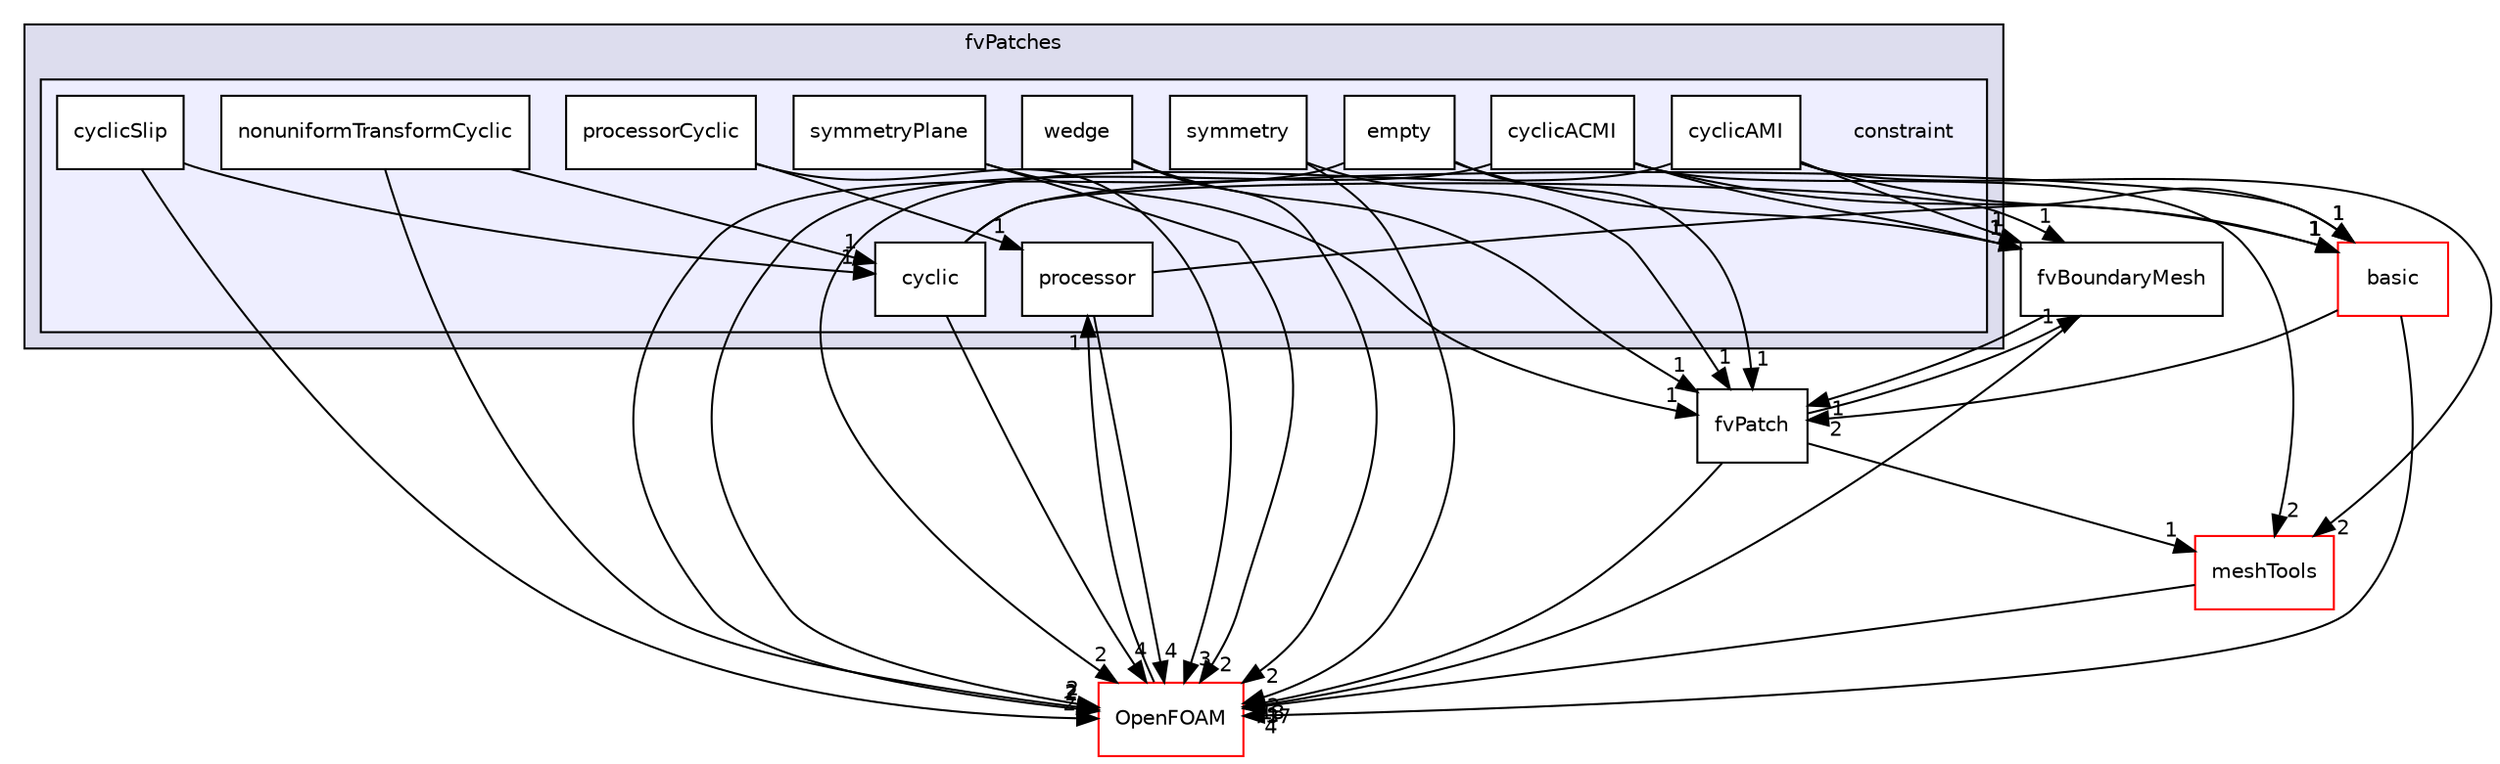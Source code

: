 digraph "src/finiteVolume/fvMesh/fvPatches/constraint" {
  bgcolor=transparent;
  compound=true
  node [ fontsize="10", fontname="Helvetica"];
  edge [ labelfontsize="10", labelfontname="Helvetica"];
  subgraph clusterdir_b630ab9569e31ffb9b2cc4747c3085db {
    graph [ bgcolor="#ddddee", pencolor="black", label="fvPatches" fontname="Helvetica", fontsize="10", URL="dir_b630ab9569e31ffb9b2cc4747c3085db.html"]
  subgraph clusterdir_9b55a90ed6410b18bd357d7a8a7e772f {
    graph [ bgcolor="#eeeeff", pencolor="black", label="" URL="dir_9b55a90ed6410b18bd357d7a8a7e772f.html"];
    dir_9b55a90ed6410b18bd357d7a8a7e772f [shape=plaintext label="constraint"];
    dir_e3681668341888ce697868f3666c6877 [shape=box label="cyclic" color="black" fillcolor="white" style="filled" URL="dir_e3681668341888ce697868f3666c6877.html"];
    dir_26129b1e3eca3f917821eb24da70d4c2 [shape=box label="cyclicACMI" color="black" fillcolor="white" style="filled" URL="dir_26129b1e3eca3f917821eb24da70d4c2.html"];
    dir_57ae711fa83cb02e1a4587112b15a7af [shape=box label="cyclicAMI" color="black" fillcolor="white" style="filled" URL="dir_57ae711fa83cb02e1a4587112b15a7af.html"];
    dir_0b697b4bdbadfb5f2eeec6f1f19c4f98 [shape=box label="cyclicSlip" color="black" fillcolor="white" style="filled" URL="dir_0b697b4bdbadfb5f2eeec6f1f19c4f98.html"];
    dir_0ad239cfc2d2112a954e7a10e0eca696 [shape=box label="empty" color="black" fillcolor="white" style="filled" URL="dir_0ad239cfc2d2112a954e7a10e0eca696.html"];
    dir_6de92e144787a303f3b4f1f2f90f6263 [shape=box label="nonuniformTransformCyclic" color="black" fillcolor="white" style="filled" URL="dir_6de92e144787a303f3b4f1f2f90f6263.html"];
    dir_fd5ae2e627ba43b08000fe6ae2cd2427 [shape=box label="processor" color="black" fillcolor="white" style="filled" URL="dir_fd5ae2e627ba43b08000fe6ae2cd2427.html"];
    dir_af4255cd0fe5dd598890f0047b8c304f [shape=box label="processorCyclic" color="black" fillcolor="white" style="filled" URL="dir_af4255cd0fe5dd598890f0047b8c304f.html"];
    dir_42c3a426fc80f57b6983b2591f13a01d [shape=box label="symmetry" color="black" fillcolor="white" style="filled" URL="dir_42c3a426fc80f57b6983b2591f13a01d.html"];
    dir_db43c65b195e7fd76da08692e6dbadf9 [shape=box label="symmetryPlane" color="black" fillcolor="white" style="filled" URL="dir_db43c65b195e7fd76da08692e6dbadf9.html"];
    dir_d73e1f534efc0231771275157557e041 [shape=box label="wedge" color="black" fillcolor="white" style="filled" URL="dir_d73e1f534efc0231771275157557e041.html"];
  }
  }
  dir_ae30ad0bef50cf391b24c614251bb9fd [shape=box label="meshTools" color="red" URL="dir_ae30ad0bef50cf391b24c614251bb9fd.html"];
  dir_9aeac362c73ae2f52e334aea3c97600f [shape=box label="fvPatch" URL="dir_9aeac362c73ae2f52e334aea3c97600f.html"];
  dir_0eb9bd8db55e645cc7c2ca38de05b9c6 [shape=box label="fvBoundaryMesh" URL="dir_0eb9bd8db55e645cc7c2ca38de05b9c6.html"];
  dir_c5473ff19b20e6ec4dfe5c310b3778a8 [shape=box label="OpenFOAM" color="red" URL="dir_c5473ff19b20e6ec4dfe5c310b3778a8.html"];
  dir_dfff1aaafb0557c9fd59e388c1b38ebc [shape=box label="basic" color="red" URL="dir_dfff1aaafb0557c9fd59e388c1b38ebc.html"];
  dir_ae30ad0bef50cf391b24c614251bb9fd->dir_c5473ff19b20e6ec4dfe5c310b3778a8 [headlabel="737", labeldistance=1.5 headhref="dir_001745_001891.html"];
  dir_9aeac362c73ae2f52e334aea3c97600f->dir_ae30ad0bef50cf391b24c614251bb9fd [headlabel="1", labeldistance=1.5 headhref="dir_001152_001745.html"];
  dir_9aeac362c73ae2f52e334aea3c97600f->dir_0eb9bd8db55e645cc7c2ca38de05b9c6 [headlabel="1", labeldistance=1.5 headhref="dir_001152_001129.html"];
  dir_9aeac362c73ae2f52e334aea3c97600f->dir_c5473ff19b20e6ec4dfe5c310b3778a8 [headlabel="13", labeldistance=1.5 headhref="dir_001152_001891.html"];
  dir_0ad239cfc2d2112a954e7a10e0eca696->dir_9aeac362c73ae2f52e334aea3c97600f [headlabel="1", labeldistance=1.5 headhref="dir_001141_001152.html"];
  dir_0ad239cfc2d2112a954e7a10e0eca696->dir_0eb9bd8db55e645cc7c2ca38de05b9c6 [headlabel="1", labeldistance=1.5 headhref="dir_001141_001129.html"];
  dir_0ad239cfc2d2112a954e7a10e0eca696->dir_c5473ff19b20e6ec4dfe5c310b3778a8 [headlabel="2", labeldistance=1.5 headhref="dir_001141_001891.html"];
  dir_db43c65b195e7fd76da08692e6dbadf9->dir_9aeac362c73ae2f52e334aea3c97600f [headlabel="1", labeldistance=1.5 headhref="dir_001146_001152.html"];
  dir_db43c65b195e7fd76da08692e6dbadf9->dir_c5473ff19b20e6ec4dfe5c310b3778a8 [headlabel="2", labeldistance=1.5 headhref="dir_001146_001891.html"];
  dir_57ae711fa83cb02e1a4587112b15a7af->dir_ae30ad0bef50cf391b24c614251bb9fd [headlabel="2", labeldistance=1.5 headhref="dir_001139_001745.html"];
  dir_57ae711fa83cb02e1a4587112b15a7af->dir_0eb9bd8db55e645cc7c2ca38de05b9c6 [headlabel="1", labeldistance=1.5 headhref="dir_001139_001129.html"];
  dir_57ae711fa83cb02e1a4587112b15a7af->dir_c5473ff19b20e6ec4dfe5c310b3778a8 [headlabel="2", labeldistance=1.5 headhref="dir_001139_001891.html"];
  dir_57ae711fa83cb02e1a4587112b15a7af->dir_dfff1aaafb0557c9fd59e388c1b38ebc [headlabel="1", labeldistance=1.5 headhref="dir_001139_001133.html"];
  dir_26129b1e3eca3f917821eb24da70d4c2->dir_ae30ad0bef50cf391b24c614251bb9fd [headlabel="2", labeldistance=1.5 headhref="dir_001138_001745.html"];
  dir_26129b1e3eca3f917821eb24da70d4c2->dir_0eb9bd8db55e645cc7c2ca38de05b9c6 [headlabel="1", labeldistance=1.5 headhref="dir_001138_001129.html"];
  dir_26129b1e3eca3f917821eb24da70d4c2->dir_c5473ff19b20e6ec4dfe5c310b3778a8 [headlabel="2", labeldistance=1.5 headhref="dir_001138_001891.html"];
  dir_26129b1e3eca3f917821eb24da70d4c2->dir_dfff1aaafb0557c9fd59e388c1b38ebc [headlabel="1", labeldistance=1.5 headhref="dir_001138_001133.html"];
  dir_fd5ae2e627ba43b08000fe6ae2cd2427->dir_c5473ff19b20e6ec4dfe5c310b3778a8 [headlabel="4", labeldistance=1.5 headhref="dir_001143_001891.html"];
  dir_fd5ae2e627ba43b08000fe6ae2cd2427->dir_dfff1aaafb0557c9fd59e388c1b38ebc [headlabel="1", labeldistance=1.5 headhref="dir_001143_001133.html"];
  dir_0eb9bd8db55e645cc7c2ca38de05b9c6->dir_9aeac362c73ae2f52e334aea3c97600f [headlabel="1", labeldistance=1.5 headhref="dir_001129_001152.html"];
  dir_0eb9bd8db55e645cc7c2ca38de05b9c6->dir_c5473ff19b20e6ec4dfe5c310b3778a8 [headlabel="1", labeldistance=1.5 headhref="dir_001129_001891.html"];
  dir_e3681668341888ce697868f3666c6877->dir_0eb9bd8db55e645cc7c2ca38de05b9c6 [headlabel="1", labeldistance=1.5 headhref="dir_001137_001129.html"];
  dir_e3681668341888ce697868f3666c6877->dir_c5473ff19b20e6ec4dfe5c310b3778a8 [headlabel="4", labeldistance=1.5 headhref="dir_001137_001891.html"];
  dir_e3681668341888ce697868f3666c6877->dir_dfff1aaafb0557c9fd59e388c1b38ebc [headlabel="1", labeldistance=1.5 headhref="dir_001137_001133.html"];
  dir_42c3a426fc80f57b6983b2591f13a01d->dir_9aeac362c73ae2f52e334aea3c97600f [headlabel="1", labeldistance=1.5 headhref="dir_001145_001152.html"];
  dir_42c3a426fc80f57b6983b2591f13a01d->dir_c5473ff19b20e6ec4dfe5c310b3778a8 [headlabel="2", labeldistance=1.5 headhref="dir_001145_001891.html"];
  dir_c5473ff19b20e6ec4dfe5c310b3778a8->dir_fd5ae2e627ba43b08000fe6ae2cd2427 [headlabel="1", labeldistance=1.5 headhref="dir_001891_001143.html"];
  dir_d73e1f534efc0231771275157557e041->dir_9aeac362c73ae2f52e334aea3c97600f [headlabel="1", labeldistance=1.5 headhref="dir_001147_001152.html"];
  dir_d73e1f534efc0231771275157557e041->dir_c5473ff19b20e6ec4dfe5c310b3778a8 [headlabel="2", labeldistance=1.5 headhref="dir_001147_001891.html"];
  dir_af4255cd0fe5dd598890f0047b8c304f->dir_fd5ae2e627ba43b08000fe6ae2cd2427 [headlabel="1", labeldistance=1.5 headhref="dir_001144_001143.html"];
  dir_af4255cd0fe5dd598890f0047b8c304f->dir_c5473ff19b20e6ec4dfe5c310b3778a8 [headlabel="3", labeldistance=1.5 headhref="dir_001144_001891.html"];
  dir_dfff1aaafb0557c9fd59e388c1b38ebc->dir_9aeac362c73ae2f52e334aea3c97600f [headlabel="2", labeldistance=1.5 headhref="dir_001133_001152.html"];
  dir_dfff1aaafb0557c9fd59e388c1b38ebc->dir_c5473ff19b20e6ec4dfe5c310b3778a8 [headlabel="4", labeldistance=1.5 headhref="dir_001133_001891.html"];
  dir_6de92e144787a303f3b4f1f2f90f6263->dir_e3681668341888ce697868f3666c6877 [headlabel="1", labeldistance=1.5 headhref="dir_001142_001137.html"];
  dir_6de92e144787a303f3b4f1f2f90f6263->dir_c5473ff19b20e6ec4dfe5c310b3778a8 [headlabel="2", labeldistance=1.5 headhref="dir_001142_001891.html"];
  dir_0b697b4bdbadfb5f2eeec6f1f19c4f98->dir_e3681668341888ce697868f3666c6877 [headlabel="1", labeldistance=1.5 headhref="dir_001140_001137.html"];
  dir_0b697b4bdbadfb5f2eeec6f1f19c4f98->dir_c5473ff19b20e6ec4dfe5c310b3778a8 [headlabel="2", labeldistance=1.5 headhref="dir_001140_001891.html"];
}

